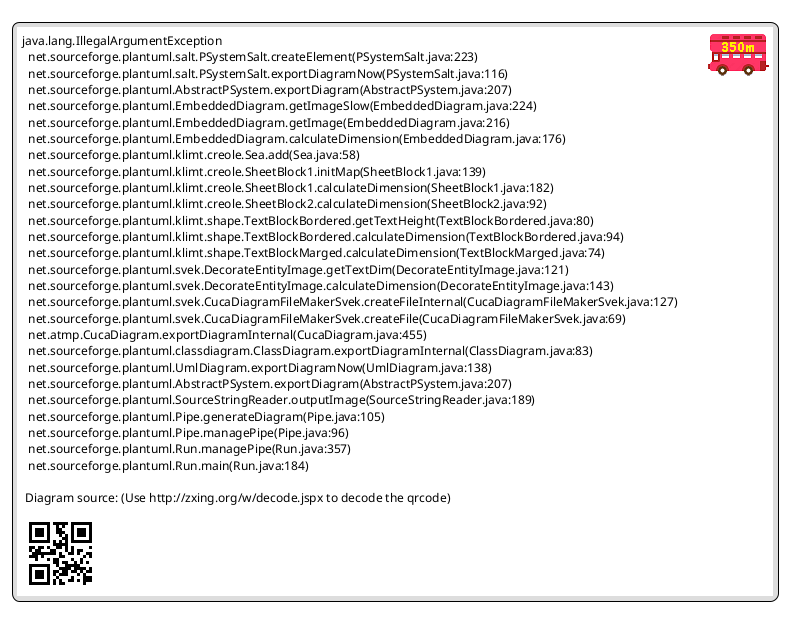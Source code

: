 @startuml
!definelong SearchAccordionView
{
    <b>Action Buttons:

   {[<&pus> New query]}

   ---
   {* Accordion Query #1 }
   {
       [X] Current extent
       { ^CSV^ | [ <&data-transfer-download>] |   [<&pincel> Edit] | [Style] |  }

       ---
       <b>Results:
       {#
           Action-Buttons | Name | Description
           { [<&star>] | [Locate] } | Name #2 | Beschreibung #1
           { [<&star>] | [Locate] } | Name #2 | Beschreibung #1
       }
   }
   ---
   {* Accordion Query #2 }
   ---
   {* Accordion Query #3 }

   {
       [ ] Current extent
       { ^XLS^ | [ Export] |   [Edit] | [Style] |  }


       <b>Results:
       {#
           Action-Buttons | Name | Description
           { [Favorite] | [Locate] } | Name #2 | Beschreibung #1
           { [Favorite] | [Locate] } | Name #2 | Beschreibung #1
           { [Favorite] | [Locate] } | Name #2 | Beschreibung #1
           { [Favorite] | [Locate] } | Name #2 | Beschreibung #1
           { [Favorite] | [Locate] } | Name #2 | Beschreibung #1
       }
       {*
          **Name**: Name #3 |
          **Beschreibung**: Details
       }
   }
}
!enddefinelong

!ifdef SALT
!else
    legend
    {{
    salt
       SearchAccordionView
    }}
    end legend
!endif
@enduml